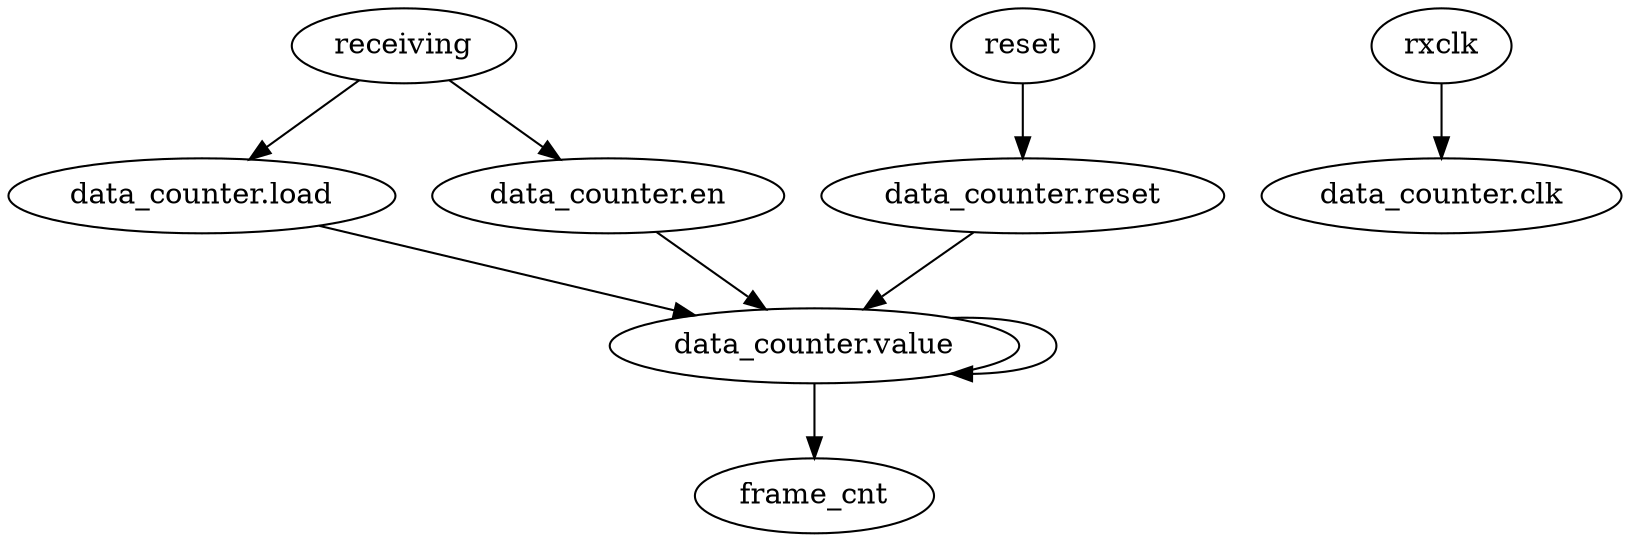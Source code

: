 digraph "()" {
	"data_counter.reset" -> "data_counter.value"	 [weight=3.0];
	reset -> "data_counter.reset"	 [weight=1.0];
	"data_counter.load" -> "data_counter.value"	 [weight=2.0];
	rxclk -> "data_counter.clk"	 [weight=1.0];
	"data_counter.value" -> frame_cnt	 [weight=1.0];
	"data_counter.value" -> "data_counter.value"	 [weight=1.0];
	"data_counter.en" -> "data_counter.value"	 [weight=1.0];
	receiving -> "data_counter.load"	 [weight=1.0];
	receiving -> "data_counter.en"	 [weight=1.0];
}
